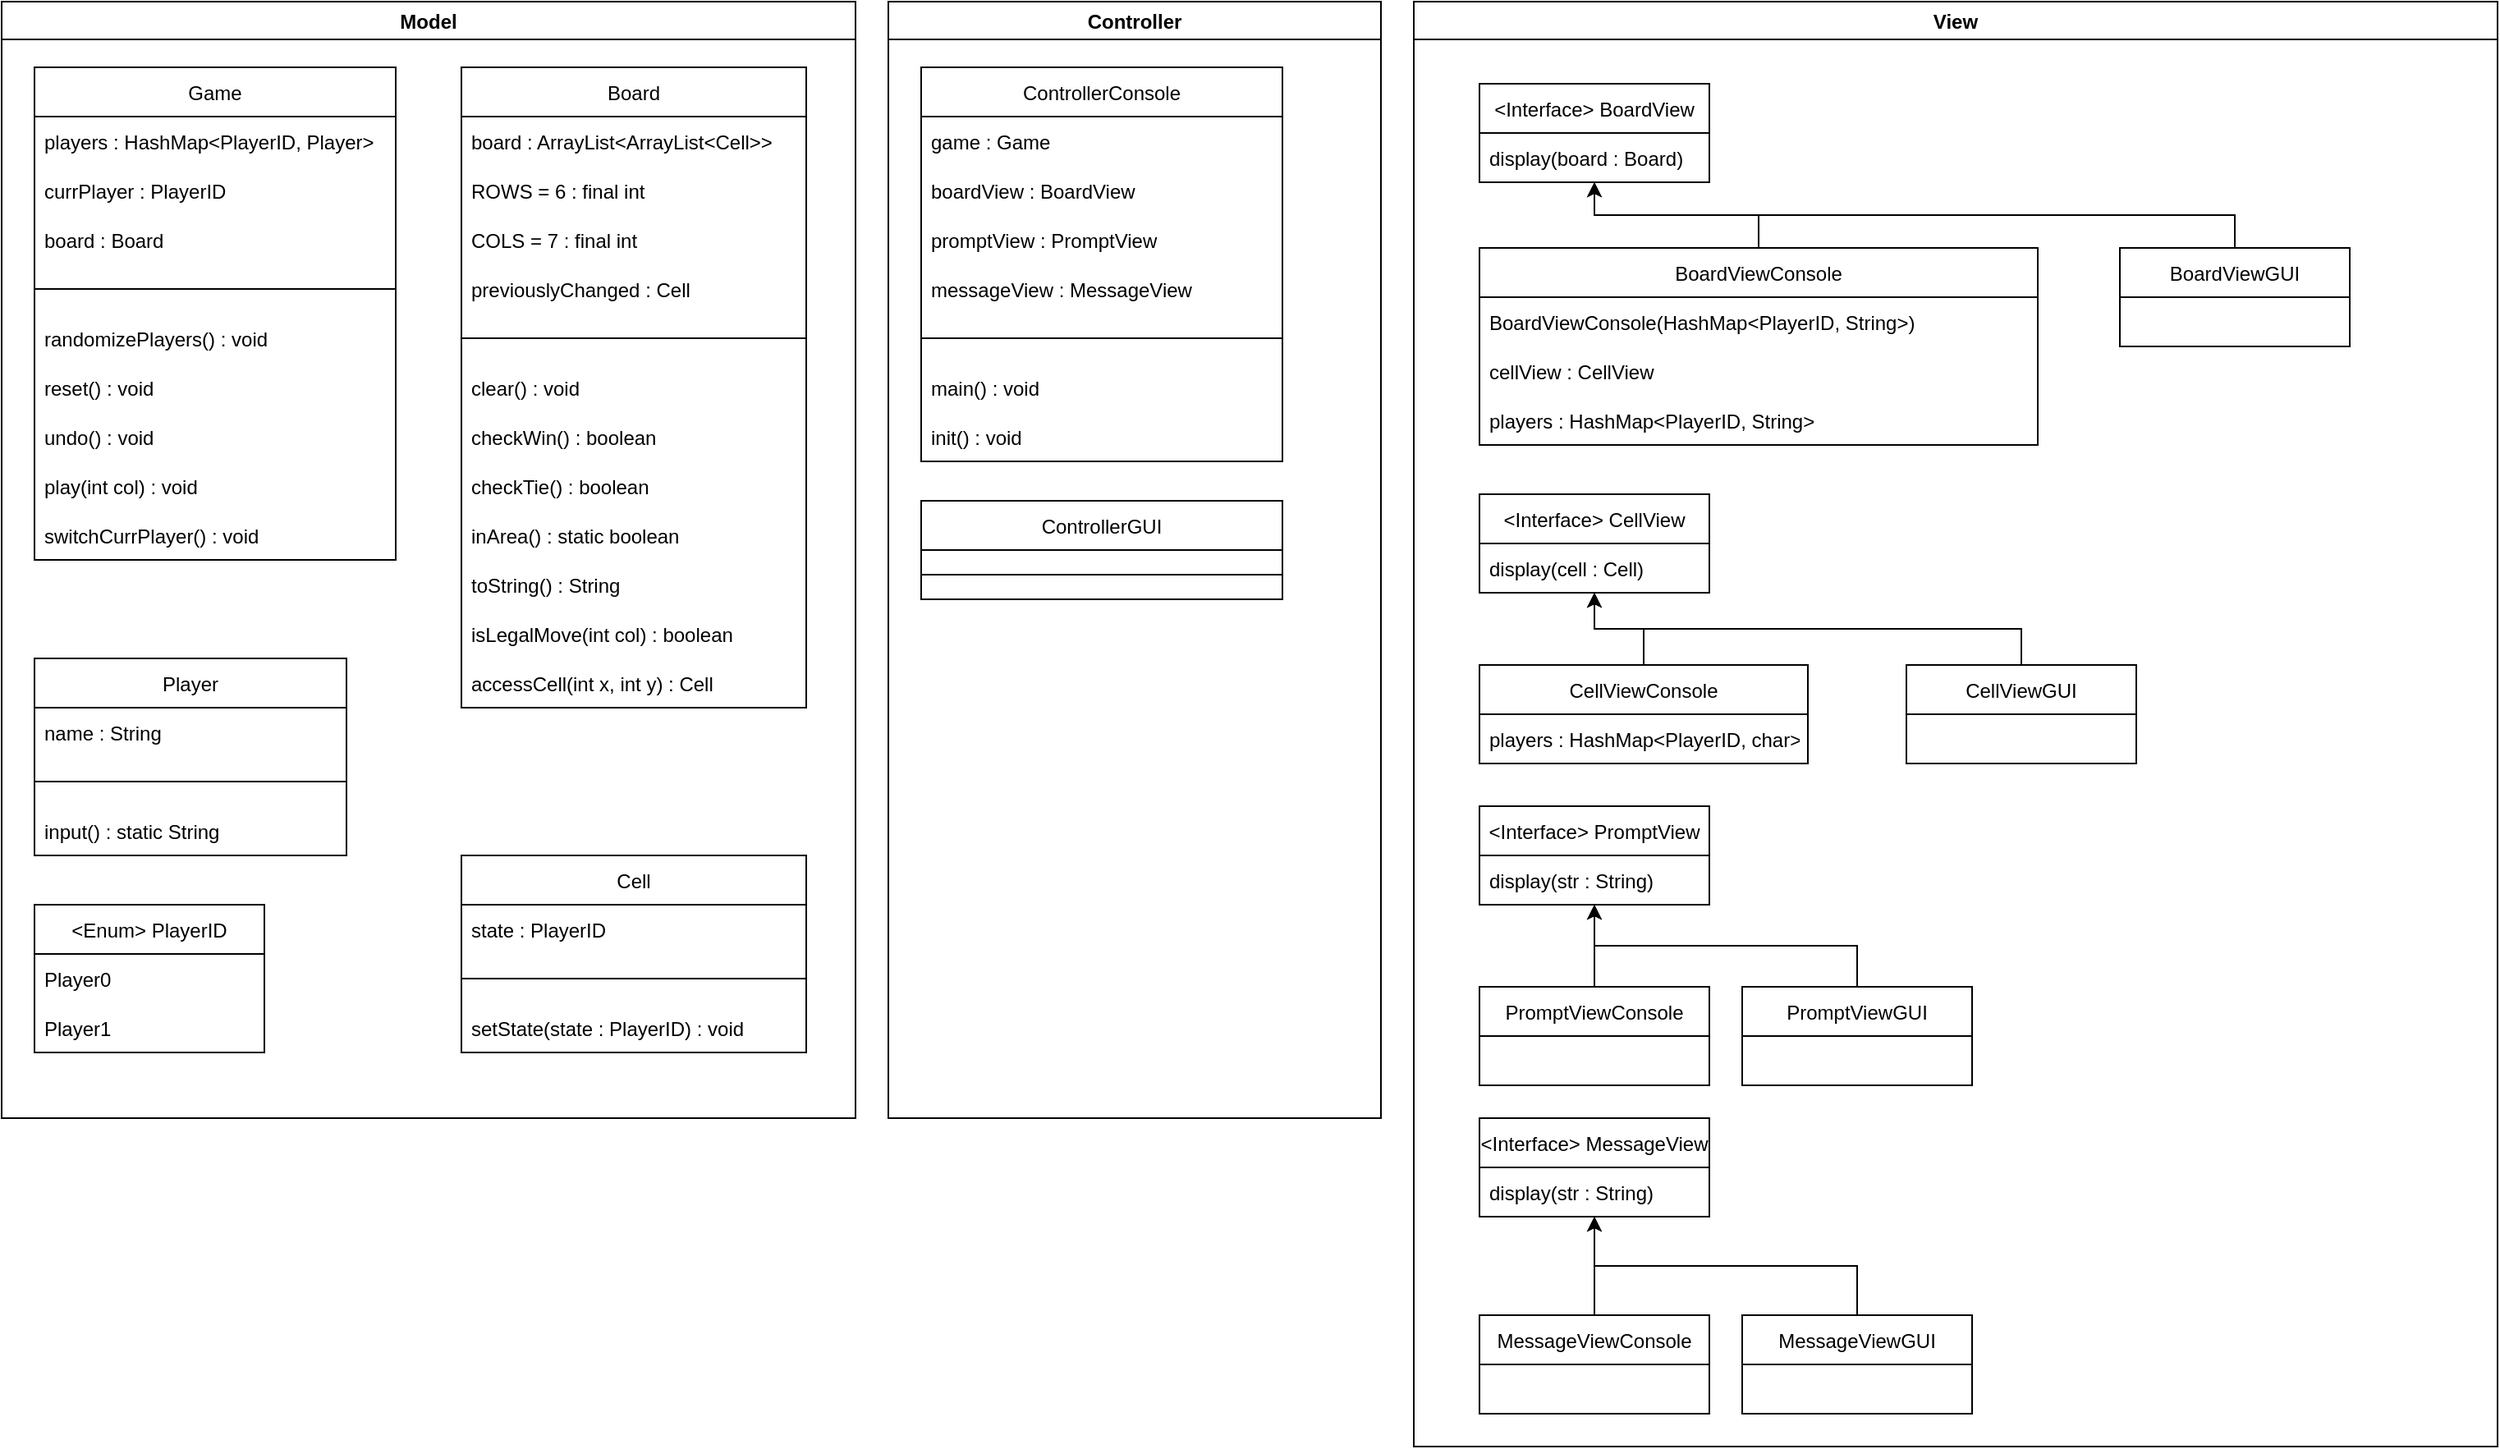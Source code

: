 <mxfile version="16.1.2" type="device"><diagram id="55qoOchoDbkKfNcyNs1X" name="Seite-1"><mxGraphModel dx="1422" dy="865" grid="1" gridSize="10" guides="1" tooltips="1" connect="1" arrows="1" fold="1" page="1" pageScale="1" pageWidth="1169" pageHeight="827" math="0" shadow="0"><root><mxCell id="0"/><mxCell id="1" parent="0"/><mxCell id="aeK6PSM1wbxEZF2i_dPb-26" value="Model" style="swimlane;" parent="1" vertex="1"><mxGeometry x="20" y="20" width="520" height="680" as="geometry"><mxRectangle x="20" y="20" width="70" height="23" as="alternateBounds"/></mxGeometry></mxCell><mxCell id="7gM0cPAbzlSs8EDxjLgw-7" value="Player" style="swimlane;fontStyle=0;childLayout=stackLayout;horizontal=1;startSize=30;horizontalStack=0;resizeParent=1;resizeParentMax=0;resizeLast=0;collapsible=1;marginBottom=0;" parent="aeK6PSM1wbxEZF2i_dPb-26" vertex="1"><mxGeometry x="20" y="400" width="190" height="120" as="geometry"/></mxCell><mxCell id="7gM0cPAbzlSs8EDxjLgw-8" value="name : String" style="text;strokeColor=none;fillColor=none;align=left;verticalAlign=middle;spacingLeft=4;spacingRight=4;overflow=hidden;points=[[0,0.5],[1,0.5]];portConstraint=eastwest;rotatable=0;" parent="7gM0cPAbzlSs8EDxjLgw-7" vertex="1"><mxGeometry y="30" width="190" height="30" as="geometry"/></mxCell><mxCell id="hMJCnBRuXdjVT87RTBBG-34" value="" style="endArrow=none;html=1;rounded=0;exitX=0;exitY=0.5;exitDx=0;exitDy=0;entryX=1;entryY=0.5;entryDx=0;entryDy=0;" parent="7gM0cPAbzlSs8EDxjLgw-7" source="hMJCnBRuXdjVT87RTBBG-33" target="hMJCnBRuXdjVT87RTBBG-33" edge="1"><mxGeometry width="50" height="50" relative="1" as="geometry"><mxPoint x="40" y="-60" as="sourcePoint"/><mxPoint x="90" y="-110" as="targetPoint"/></mxGeometry></mxCell><mxCell id="hMJCnBRuXdjVT87RTBBG-33" value="   " style="text;strokeColor=none;fillColor=none;align=left;verticalAlign=middle;spacingLeft=4;spacingRight=4;overflow=hidden;points=[[0,0.5],[1,0.5]];portConstraint=eastwest;rotatable=0;" parent="7gM0cPAbzlSs8EDxjLgw-7" vertex="1"><mxGeometry y="60" width="190" height="30" as="geometry"/></mxCell><mxCell id="hMJCnBRuXdjVT87RTBBG-8" value="input() : static String" style="text;strokeColor=none;fillColor=none;align=left;verticalAlign=middle;spacingLeft=4;spacingRight=4;overflow=hidden;points=[[0,0.5],[1,0.5]];portConstraint=eastwest;rotatable=0;" parent="7gM0cPAbzlSs8EDxjLgw-7" vertex="1"><mxGeometry y="90" width="190" height="30" as="geometry"/></mxCell><mxCell id="hMJCnBRuXdjVT87RTBBG-2" value="Cell" style="swimlane;fontStyle=0;childLayout=stackLayout;horizontal=1;startSize=30;horizontalStack=0;resizeParent=1;resizeParentMax=0;resizeLast=0;collapsible=1;marginBottom=0;" parent="aeK6PSM1wbxEZF2i_dPb-26" vertex="1"><mxGeometry x="280" y="520" width="210" height="120" as="geometry"/></mxCell><mxCell id="hMJCnBRuXdjVT87RTBBG-4" value="state : PlayerID" style="text;strokeColor=none;fillColor=none;align=left;verticalAlign=middle;spacingLeft=4;spacingRight=4;overflow=hidden;points=[[0,0.5],[1,0.5]];portConstraint=eastwest;rotatable=0;" parent="hMJCnBRuXdjVT87RTBBG-2" vertex="1"><mxGeometry y="30" width="210" height="30" as="geometry"/></mxCell><mxCell id="hMJCnBRuXdjVT87RTBBG-31" value="   " style="text;strokeColor=none;fillColor=none;align=left;verticalAlign=middle;spacingLeft=4;spacingRight=4;overflow=hidden;points=[[0,0.5],[1,0.5]];portConstraint=eastwest;rotatable=0;" parent="hMJCnBRuXdjVT87RTBBG-2" vertex="1"><mxGeometry y="60" width="210" height="30" as="geometry"/></mxCell><mxCell id="hMJCnBRuXdjVT87RTBBG-3" value="setState(state : PlayerID) : void" style="text;strokeColor=none;fillColor=none;align=left;verticalAlign=middle;spacingLeft=4;spacingRight=4;overflow=hidden;points=[[0,0.5],[1,0.5]];portConstraint=eastwest;rotatable=0;" parent="hMJCnBRuXdjVT87RTBBG-2" vertex="1"><mxGeometry y="90" width="210" height="30" as="geometry"/></mxCell><mxCell id="hMJCnBRuXdjVT87RTBBG-32" value="" style="endArrow=none;html=1;rounded=0;exitX=0;exitY=0.5;exitDx=0;exitDy=0;entryX=1;entryY=0.5;entryDx=0;entryDy=0;" parent="hMJCnBRuXdjVT87RTBBG-2" source="hMJCnBRuXdjVT87RTBBG-31" target="hMJCnBRuXdjVT87RTBBG-31" edge="1"><mxGeometry width="50" height="50" relative="1" as="geometry"><mxPoint x="380" y="160" as="sourcePoint"/><mxPoint x="430" y="110" as="targetPoint"/></mxGeometry></mxCell><mxCell id="7gM0cPAbzlSs8EDxjLgw-23" value="Board" style="swimlane;fontStyle=0;childLayout=stackLayout;horizontal=1;startSize=30;horizontalStack=0;resizeParent=1;resizeParentMax=0;resizeLast=0;collapsible=1;marginBottom=0;" parent="aeK6PSM1wbxEZF2i_dPb-26" vertex="1"><mxGeometry x="280" y="40" width="210" height="390" as="geometry"/></mxCell><mxCell id="hMJCnBRuXdjVT87RTBBG-6" value="board : ArrayList&lt;ArrayList&lt;Cell&gt;&gt;" style="text;strokeColor=none;fillColor=none;align=left;verticalAlign=middle;spacingLeft=4;spacingRight=4;overflow=hidden;points=[[0,0.5],[1,0.5]];portConstraint=eastwest;rotatable=0;" parent="7gM0cPAbzlSs8EDxjLgw-23" vertex="1"><mxGeometry y="30" width="210" height="30" as="geometry"/></mxCell><mxCell id="hMJCnBRuXdjVT87RTBBG-10" value="ROWS = 6 : final int" style="text;strokeColor=none;fillColor=none;align=left;verticalAlign=middle;spacingLeft=4;spacingRight=4;overflow=hidden;points=[[0,0.5],[1,0.5]];portConstraint=eastwest;rotatable=0;" parent="7gM0cPAbzlSs8EDxjLgw-23" vertex="1"><mxGeometry y="60" width="210" height="30" as="geometry"/></mxCell><mxCell id="hMJCnBRuXdjVT87RTBBG-11" value="COLS = 7 : final int" style="text;strokeColor=none;fillColor=none;align=left;verticalAlign=middle;spacingLeft=4;spacingRight=4;overflow=hidden;points=[[0,0.5],[1,0.5]];portConstraint=eastwest;rotatable=0;" parent="7gM0cPAbzlSs8EDxjLgw-23" vertex="1"><mxGeometry y="90" width="210" height="30" as="geometry"/></mxCell><mxCell id="hMJCnBRuXdjVT87RTBBG-30" value="" style="endArrow=none;html=1;rounded=0;exitX=0;exitY=0.5;exitDx=0;exitDy=0;entryX=1;entryY=0.5;entryDx=0;entryDy=0;" parent="7gM0cPAbzlSs8EDxjLgw-23" source="hMJCnBRuXdjVT87RTBBG-29" target="hMJCnBRuXdjVT87RTBBG-29" edge="1"><mxGeometry width="50" height="50" relative="1" as="geometry"><mxPoint x="90" y="-30" as="sourcePoint"/><mxPoint x="140" y="-80" as="targetPoint"/></mxGeometry></mxCell><mxCell id="aeK6PSM1wbxEZF2i_dPb-25" value="previouslyChanged : Cell" style="text;strokeColor=none;fillColor=none;align=left;verticalAlign=middle;spacingLeft=4;spacingRight=4;overflow=hidden;points=[[0,0.5],[1,0.5]];portConstraint=eastwest;rotatable=0;" parent="7gM0cPAbzlSs8EDxjLgw-23" vertex="1"><mxGeometry y="120" width="210" height="30" as="geometry"/></mxCell><mxCell id="hMJCnBRuXdjVT87RTBBG-29" value="   " style="text;strokeColor=none;fillColor=none;align=left;verticalAlign=middle;spacingLeft=4;spacingRight=4;overflow=hidden;points=[[0,0.5],[1,0.5]];portConstraint=eastwest;rotatable=0;" parent="7gM0cPAbzlSs8EDxjLgw-23" vertex="1"><mxGeometry y="150" width="210" height="30" as="geometry"/></mxCell><mxCell id="7gM0cPAbzlSs8EDxjLgw-24" value="clear() : void" style="text;strokeColor=none;fillColor=none;align=left;verticalAlign=middle;spacingLeft=4;spacingRight=4;overflow=hidden;points=[[0,0.5],[1,0.5]];portConstraint=eastwest;rotatable=0;" parent="7gM0cPAbzlSs8EDxjLgw-23" vertex="1"><mxGeometry y="180" width="210" height="30" as="geometry"/></mxCell><mxCell id="7gM0cPAbzlSs8EDxjLgw-25" value="checkWin() : boolean" style="text;strokeColor=none;fillColor=none;align=left;verticalAlign=middle;spacingLeft=4;spacingRight=4;overflow=hidden;points=[[0,0.5],[1,0.5]];portConstraint=eastwest;rotatable=0;" parent="7gM0cPAbzlSs8EDxjLgw-23" vertex="1"><mxGeometry y="210" width="210" height="30" as="geometry"/></mxCell><mxCell id="7gM0cPAbzlSs8EDxjLgw-26" value="checkTie() : boolean" style="text;strokeColor=none;fillColor=none;align=left;verticalAlign=middle;spacingLeft=4;spacingRight=4;overflow=hidden;points=[[0,0.5],[1,0.5]];portConstraint=eastwest;rotatable=0;" parent="7gM0cPAbzlSs8EDxjLgw-23" vertex="1"><mxGeometry y="240" width="210" height="30" as="geometry"/></mxCell><mxCell id="hMJCnBRuXdjVT87RTBBG-12" value="inArea() : static boolean" style="text;strokeColor=none;fillColor=none;align=left;verticalAlign=middle;spacingLeft=4;spacingRight=4;overflow=hidden;points=[[0,0.5],[1,0.5]];portConstraint=eastwest;rotatable=0;" parent="7gM0cPAbzlSs8EDxjLgw-23" vertex="1"><mxGeometry y="270" width="210" height="30" as="geometry"/></mxCell><mxCell id="hMJCnBRuXdjVT87RTBBG-14" value="toString() : String" style="text;strokeColor=none;fillColor=none;align=left;verticalAlign=middle;spacingLeft=4;spacingRight=4;overflow=hidden;points=[[0,0.5],[1,0.5]];portConstraint=eastwest;rotatable=0;" parent="7gM0cPAbzlSs8EDxjLgw-23" vertex="1"><mxGeometry y="300" width="210" height="30" as="geometry"/></mxCell><mxCell id="hMJCnBRuXdjVT87RTBBG-38" value="isLegalMove(int col) : boolean" style="text;strokeColor=none;fillColor=none;align=left;verticalAlign=middle;spacingLeft=4;spacingRight=4;overflow=hidden;points=[[0,0.5],[1,0.5]];portConstraint=eastwest;rotatable=0;" parent="7gM0cPAbzlSs8EDxjLgw-23" vertex="1"><mxGeometry y="330" width="210" height="30" as="geometry"/></mxCell><mxCell id="hMJCnBRuXdjVT87RTBBG-13" value="accessCell(int x, int y) : Cell" style="text;strokeColor=none;fillColor=none;align=left;verticalAlign=middle;spacingLeft=4;spacingRight=4;overflow=hidden;points=[[0,0.5],[1,0.5]];portConstraint=eastwest;rotatable=0;" parent="7gM0cPAbzlSs8EDxjLgw-23" vertex="1"><mxGeometry y="360" width="210" height="30" as="geometry"/></mxCell><mxCell id="aeK6PSM1wbxEZF2i_dPb-36" value="&lt;Enum&gt; PlayerID" style="swimlane;fontStyle=0;childLayout=stackLayout;horizontal=1;startSize=30;horizontalStack=0;resizeParent=1;resizeParentMax=0;resizeLast=0;collapsible=1;marginBottom=0;" parent="aeK6PSM1wbxEZF2i_dPb-26" vertex="1"><mxGeometry x="20" y="550" width="140" height="90" as="geometry"/></mxCell><mxCell id="aeK6PSM1wbxEZF2i_dPb-38" value="Player0" style="text;strokeColor=none;fillColor=none;align=left;verticalAlign=middle;spacingLeft=4;spacingRight=4;overflow=hidden;points=[[0,0.5],[1,0.5]];portConstraint=eastwest;rotatable=0;" parent="aeK6PSM1wbxEZF2i_dPb-36" vertex="1"><mxGeometry y="30" width="140" height="30" as="geometry"/></mxCell><mxCell id="aeK6PSM1wbxEZF2i_dPb-37" value="Player1" style="text;strokeColor=none;fillColor=none;align=left;verticalAlign=middle;spacingLeft=4;spacingRight=4;overflow=hidden;points=[[0,0.5],[1,0.5]];portConstraint=eastwest;rotatable=0;" parent="aeK6PSM1wbxEZF2i_dPb-36" vertex="1"><mxGeometry y="60" width="140" height="30" as="geometry"/></mxCell><mxCell id="aeK6PSM1wbxEZF2i_dPb-41" value="Game" style="swimlane;fontStyle=0;childLayout=stackLayout;horizontal=1;startSize=30;horizontalStack=0;resizeParent=1;resizeParentMax=0;resizeLast=0;collapsible=1;marginBottom=0;" parent="aeK6PSM1wbxEZF2i_dPb-26" vertex="1"><mxGeometry x="20" y="40" width="220" height="300" as="geometry"/></mxCell><mxCell id="7gM0cPAbzlSs8EDxjLgw-2" value="players : HashMap&lt;PlayerID, Player&gt;" style="text;strokeColor=none;fillColor=none;align=left;verticalAlign=middle;spacingLeft=4;spacingRight=4;overflow=hidden;points=[[0,0.5],[1,0.5]];portConstraint=eastwest;rotatable=0;" parent="aeK6PSM1wbxEZF2i_dPb-41" vertex="1"><mxGeometry y="30" width="220" height="30" as="geometry"/></mxCell><mxCell id="aeK6PSM1wbxEZF2i_dPb-46" value="" style="endArrow=none;html=1;rounded=0;exitX=0;exitY=0.5;exitDx=0;exitDy=0;entryX=1;entryY=0.5;entryDx=0;entryDy=0;" parent="aeK6PSM1wbxEZF2i_dPb-41" source="aeK6PSM1wbxEZF2i_dPb-47" target="aeK6PSM1wbxEZF2i_dPb-47" edge="1"><mxGeometry width="50" height="50" relative="1" as="geometry"><mxPoint x="-500" y="-95" as="sourcePoint"/><mxPoint x="-450" y="-145" as="targetPoint"/></mxGeometry></mxCell><mxCell id="aeK6PSM1wbxEZF2i_dPb-35" value="currPlayer : PlayerID" style="text;strokeColor=none;fillColor=none;align=left;verticalAlign=middle;spacingLeft=4;spacingRight=4;overflow=hidden;points=[[0,0.5],[1,0.5]];portConstraint=eastwest;rotatable=0;" parent="aeK6PSM1wbxEZF2i_dPb-41" vertex="1"><mxGeometry y="60" width="220" height="30" as="geometry"/></mxCell><mxCell id="7gM0cPAbzlSs8EDxjLgw-3" value="board : Board" style="text;strokeColor=none;fillColor=none;align=left;verticalAlign=middle;spacingLeft=4;spacingRight=4;overflow=hidden;points=[[0,0.5],[1,0.5]];portConstraint=eastwest;rotatable=0;" parent="aeK6PSM1wbxEZF2i_dPb-41" vertex="1"><mxGeometry y="90" width="220" height="30" as="geometry"/></mxCell><mxCell id="aeK6PSM1wbxEZF2i_dPb-47" value="   " style="text;strokeColor=none;fillColor=none;align=left;verticalAlign=middle;spacingLeft=4;spacingRight=4;overflow=hidden;points=[[0,0.5],[1,0.5]];portConstraint=eastwest;rotatable=0;" parent="aeK6PSM1wbxEZF2i_dPb-41" vertex="1"><mxGeometry y="120" width="220" height="30" as="geometry"/></mxCell><mxCell id="aeK6PSM1wbxEZF2i_dPb-51" value="randomizePlayers() : void" style="text;strokeColor=none;fillColor=none;align=left;verticalAlign=middle;spacingLeft=4;spacingRight=4;overflow=hidden;points=[[0,0.5],[1,0.5]];portConstraint=eastwest;rotatable=0;" parent="aeK6PSM1wbxEZF2i_dPb-41" vertex="1"><mxGeometry y="150" width="220" height="30" as="geometry"/></mxCell><mxCell id="hMJCnBRuXdjVT87RTBBG-16" value="reset() : void" style="text;strokeColor=none;fillColor=none;align=left;verticalAlign=middle;spacingLeft=4;spacingRight=4;overflow=hidden;points=[[0,0.5],[1,0.5]];portConstraint=eastwest;rotatable=0;" parent="aeK6PSM1wbxEZF2i_dPb-41" vertex="1"><mxGeometry y="180" width="220" height="30" as="geometry"/></mxCell><mxCell id="aeK6PSM1wbxEZF2i_dPb-24" value="undo() : void" style="text;strokeColor=none;fillColor=none;align=left;verticalAlign=middle;spacingLeft=4;spacingRight=4;overflow=hidden;points=[[0,0.5],[1,0.5]];portConstraint=eastwest;rotatable=0;" parent="aeK6PSM1wbxEZF2i_dPb-41" vertex="1"><mxGeometry y="210" width="220" height="30" as="geometry"/></mxCell><mxCell id="hMJCnBRuXdjVT87RTBBG-37" value="play(int col) : void" style="text;strokeColor=none;fillColor=none;align=left;verticalAlign=middle;spacingLeft=4;spacingRight=4;overflow=hidden;points=[[0,0.5],[1,0.5]];portConstraint=eastwest;rotatable=0;" parent="aeK6PSM1wbxEZF2i_dPb-41" vertex="1"><mxGeometry y="240" width="220" height="30" as="geometry"/></mxCell><mxCell id="aeK6PSM1wbxEZF2i_dPb-40" value="switchCurrPlayer() : void" style="text;strokeColor=none;fillColor=none;align=left;verticalAlign=middle;spacingLeft=4;spacingRight=4;overflow=hidden;points=[[0,0.5],[1,0.5]];portConstraint=eastwest;rotatable=0;" parent="aeK6PSM1wbxEZF2i_dPb-41" vertex="1"><mxGeometry y="270" width="220" height="30" as="geometry"/></mxCell><mxCell id="aeK6PSM1wbxEZF2i_dPb-27" value="Controller" style="swimlane;" parent="1" vertex="1"><mxGeometry x="560" y="20" width="300" height="680" as="geometry"/></mxCell><mxCell id="7gM0cPAbzlSs8EDxjLgw-1" value="ControllerConsole" style="swimlane;fontStyle=0;childLayout=stackLayout;horizontal=1;startSize=30;horizontalStack=0;resizeParent=1;resizeParentMax=0;resizeLast=0;collapsible=1;marginBottom=0;" parent="aeK6PSM1wbxEZF2i_dPb-27" vertex="1"><mxGeometry x="20" y="40" width="220" height="240" as="geometry"/></mxCell><mxCell id="hMJCnBRuXdjVT87RTBBG-36" value="" style="endArrow=none;html=1;rounded=0;exitX=0;exitY=0.5;exitDx=0;exitDy=0;entryX=1;entryY=0.5;entryDx=0;entryDy=0;" parent="7gM0cPAbzlSs8EDxjLgw-1" source="hMJCnBRuXdjVT87RTBBG-35" target="hMJCnBRuXdjVT87RTBBG-35" edge="1"><mxGeometry width="50" height="50" relative="1" as="geometry"><mxPoint x="60" y="-60" as="sourcePoint"/><mxPoint x="110" y="-110" as="targetPoint"/></mxGeometry></mxCell><mxCell id="XOtsaNHWU7CdAVxhPPS--1" value="game : Game" style="text;strokeColor=none;fillColor=none;align=left;verticalAlign=middle;spacingLeft=4;spacingRight=4;overflow=hidden;points=[[0,0.5],[1,0.5]];portConstraint=eastwest;rotatable=0;" parent="7gM0cPAbzlSs8EDxjLgw-1" vertex="1"><mxGeometry y="30" width="220" height="30" as="geometry"/></mxCell><mxCell id="aeK6PSM1wbxEZF2i_dPb-31" value="boardView : BoardView" style="text;strokeColor=none;fillColor=none;align=left;verticalAlign=middle;spacingLeft=4;spacingRight=4;overflow=hidden;points=[[0,0.5],[1,0.5]];portConstraint=eastwest;rotatable=0;" parent="7gM0cPAbzlSs8EDxjLgw-1" vertex="1"><mxGeometry y="60" width="220" height="30" as="geometry"/></mxCell><mxCell id="aeK6PSM1wbxEZF2i_dPb-32" value="promptView : PromptView" style="text;strokeColor=none;fillColor=none;align=left;verticalAlign=middle;spacingLeft=4;spacingRight=4;overflow=hidden;points=[[0,0.5],[1,0.5]];portConstraint=eastwest;rotatable=0;" parent="7gM0cPAbzlSs8EDxjLgw-1" vertex="1"><mxGeometry y="90" width="220" height="30" as="geometry"/></mxCell><mxCell id="aeK6PSM1wbxEZF2i_dPb-33" value="messageView : MessageView" style="text;strokeColor=none;fillColor=none;align=left;verticalAlign=middle;spacingLeft=4;spacingRight=4;overflow=hidden;points=[[0,0.5],[1,0.5]];portConstraint=eastwest;rotatable=0;" parent="7gM0cPAbzlSs8EDxjLgw-1" vertex="1"><mxGeometry y="120" width="220" height="30" as="geometry"/></mxCell><mxCell id="hMJCnBRuXdjVT87RTBBG-35" value="   " style="text;strokeColor=none;fillColor=none;align=left;verticalAlign=middle;spacingLeft=4;spacingRight=4;overflow=hidden;points=[[0,0.5],[1,0.5]];portConstraint=eastwest;rotatable=0;" parent="7gM0cPAbzlSs8EDxjLgw-1" vertex="1"><mxGeometry y="150" width="220" height="30" as="geometry"/></mxCell><mxCell id="aeK6PSM1wbxEZF2i_dPb-30" value="main() : void" style="text;strokeColor=none;fillColor=none;align=left;verticalAlign=middle;spacingLeft=4;spacingRight=4;overflow=hidden;points=[[0,0.5],[1,0.5]];portConstraint=eastwest;rotatable=0;" parent="7gM0cPAbzlSs8EDxjLgw-1" vertex="1"><mxGeometry y="180" width="220" height="30" as="geometry"/></mxCell><mxCell id="hMJCnBRuXdjVT87RTBBG-15" value="init() : void" style="text;strokeColor=none;fillColor=none;align=left;verticalAlign=middle;spacingLeft=4;spacingRight=4;overflow=hidden;points=[[0,0.5],[1,0.5]];portConstraint=eastwest;rotatable=0;" parent="7gM0cPAbzlSs8EDxjLgw-1" vertex="1"><mxGeometry y="210" width="220" height="30" as="geometry"/></mxCell><mxCell id="hMJCnBRuXdjVT87RTBBG-17" value="ControllerGUI" style="swimlane;fontStyle=0;childLayout=stackLayout;horizontal=1;startSize=30;horizontalStack=0;resizeParent=1;resizeParentMax=0;resizeLast=0;collapsible=1;marginBottom=0;" parent="aeK6PSM1wbxEZF2i_dPb-27" vertex="1"><mxGeometry x="20" y="304" width="220" height="60" as="geometry"/></mxCell><mxCell id="hMJCnBRuXdjVT87RTBBG-26" value=" " style="text;strokeColor=none;fillColor=none;align=left;verticalAlign=middle;spacingLeft=4;spacingRight=4;overflow=hidden;points=[[0,0.5],[1,0.5]];portConstraint=eastwest;rotatable=0;" parent="hMJCnBRuXdjVT87RTBBG-17" vertex="1"><mxGeometry y="30" width="220" height="30" as="geometry"/></mxCell><mxCell id="hMJCnBRuXdjVT87RTBBG-27" value="" style="endArrow=none;html=1;rounded=0;exitX=0;exitY=0.5;exitDx=0;exitDy=0;entryX=1;entryY=0.5;entryDx=0;entryDy=0;" parent="hMJCnBRuXdjVT87RTBBG-17" source="hMJCnBRuXdjVT87RTBBG-26" target="hMJCnBRuXdjVT87RTBBG-26" edge="1"><mxGeometry width="50" height="50" relative="1" as="geometry"><mxPoint x="90" y="100" as="sourcePoint"/><mxPoint x="140" y="50" as="targetPoint"/></mxGeometry></mxCell><mxCell id="aeK6PSM1wbxEZF2i_dPb-28" value="View" style="swimlane;" parent="1" vertex="1"><mxGeometry x="880" y="20" width="660" height="880" as="geometry"/></mxCell><mxCell id="7gM0cPAbzlSs8EDxjLgw-15" value="&lt;Interface&gt; BoardView" style="swimlane;fontStyle=0;childLayout=stackLayout;horizontal=1;startSize=30;horizontalStack=0;resizeParent=1;resizeParentMax=0;resizeLast=0;collapsible=1;marginBottom=0;" parent="aeK6PSM1wbxEZF2i_dPb-28" vertex="1"><mxGeometry x="40" y="50" width="140" height="60" as="geometry"/></mxCell><mxCell id="7gM0cPAbzlSs8EDxjLgw-16" value="display(board : Board)" style="text;strokeColor=none;fillColor=none;align=left;verticalAlign=middle;spacingLeft=4;spacingRight=4;overflow=hidden;points=[[0,0.5],[1,0.5]];portConstraint=eastwest;rotatable=0;" parent="7gM0cPAbzlSs8EDxjLgw-15" vertex="1"><mxGeometry y="30" width="140" height="30" as="geometry"/></mxCell><mxCell id="aeK6PSM1wbxEZF2i_dPb-20" style="edgeStyle=orthogonalEdgeStyle;rounded=0;orthogonalLoop=1;jettySize=auto;html=1;exitX=0.5;exitY=0;exitDx=0;exitDy=0;" parent="aeK6PSM1wbxEZF2i_dPb-28" source="aeK6PSM1wbxEZF2i_dPb-5" target="7gM0cPAbzlSs8EDxjLgw-15" edge="1"><mxGeometry relative="1" as="geometry"/></mxCell><mxCell id="aeK6PSM1wbxEZF2i_dPb-5" value="BoardViewGUI" style="swimlane;fontStyle=0;childLayout=stackLayout;horizontal=1;startSize=30;horizontalStack=0;resizeParent=1;resizeParentMax=0;resizeLast=0;collapsible=1;marginBottom=0;" parent="aeK6PSM1wbxEZF2i_dPb-28" vertex="1"><mxGeometry x="430" y="150" width="140" height="60" as="geometry"/></mxCell><mxCell id="aeK6PSM1wbxEZF2i_dPb-16" style="edgeStyle=orthogonalEdgeStyle;rounded=0;orthogonalLoop=1;jettySize=auto;html=1;exitX=0.5;exitY=0;exitDx=0;exitDy=0;" parent="aeK6PSM1wbxEZF2i_dPb-28" source="aeK6PSM1wbxEZF2i_dPb-12" target="7gM0cPAbzlSs8EDxjLgw-15" edge="1"><mxGeometry relative="1" as="geometry"/></mxCell><mxCell id="aeK6PSM1wbxEZF2i_dPb-12" value="BoardViewConsole" style="swimlane;fontStyle=0;childLayout=stackLayout;horizontal=1;startSize=30;horizontalStack=0;resizeParent=1;resizeParentMax=0;resizeLast=0;collapsible=1;marginBottom=0;" parent="aeK6PSM1wbxEZF2i_dPb-28" vertex="1"><mxGeometry x="40" y="150" width="340" height="120" as="geometry"/></mxCell><mxCell id="aeK6PSM1wbxEZF2i_dPb-48" value="BoardViewConsole(HashMap&lt;PlayerID, String&gt;)" style="text;strokeColor=none;fillColor=none;align=left;verticalAlign=middle;spacingLeft=4;spacingRight=4;overflow=hidden;points=[[0,0.5],[1,0.5]];portConstraint=eastwest;rotatable=0;" parent="aeK6PSM1wbxEZF2i_dPb-12" vertex="1"><mxGeometry y="30" width="340" height="30" as="geometry"/></mxCell><mxCell id="XOtsaNHWU7CdAVxhPPS--3" value="cellView : CellView" style="text;strokeColor=none;fillColor=none;align=left;verticalAlign=middle;spacingLeft=4;spacingRight=4;overflow=hidden;points=[[0,0.5],[1,0.5]];portConstraint=eastwest;rotatable=0;" parent="aeK6PSM1wbxEZF2i_dPb-12" vertex="1"><mxGeometry y="60" width="340" height="30" as="geometry"/></mxCell><mxCell id="aeK6PSM1wbxEZF2i_dPb-49" value="players : HashMap&lt;PlayerID, String&gt;" style="text;strokeColor=none;fillColor=none;align=left;verticalAlign=middle;spacingLeft=4;spacingRight=4;overflow=hidden;points=[[0,0.5],[1,0.5]];portConstraint=eastwest;rotatable=0;" parent="aeK6PSM1wbxEZF2i_dPb-12" vertex="1"><mxGeometry y="90" width="340" height="30" as="geometry"/></mxCell><mxCell id="7gM0cPAbzlSs8EDxjLgw-19" value="&lt;Interface&gt; CellView" style="swimlane;fontStyle=0;childLayout=stackLayout;horizontal=1;startSize=30;horizontalStack=0;resizeParent=1;resizeParentMax=0;resizeLast=0;collapsible=1;marginBottom=0;" parent="aeK6PSM1wbxEZF2i_dPb-28" vertex="1"><mxGeometry x="40" y="300" width="140" height="60" as="geometry"/></mxCell><mxCell id="7gM0cPAbzlSs8EDxjLgw-20" value="display(cell : Cell)" style="text;strokeColor=none;fillColor=none;align=left;verticalAlign=middle;spacingLeft=4;spacingRight=4;overflow=hidden;points=[[0,0.5],[1,0.5]];portConstraint=eastwest;rotatable=0;" parent="7gM0cPAbzlSs8EDxjLgw-19" vertex="1"><mxGeometry y="30" width="140" height="30" as="geometry"/></mxCell><mxCell id="aeK6PSM1wbxEZF2i_dPb-22" style="edgeStyle=orthogonalEdgeStyle;rounded=0;orthogonalLoop=1;jettySize=auto;html=1;exitX=0.5;exitY=0;exitDx=0;exitDy=0;" parent="aeK6PSM1wbxEZF2i_dPb-28" source="aeK6PSM1wbxEZF2i_dPb-9" target="7gM0cPAbzlSs8EDxjLgw-19" edge="1"><mxGeometry relative="1" as="geometry"/></mxCell><mxCell id="aeK6PSM1wbxEZF2i_dPb-9" value="CellViewGUI" style="swimlane;fontStyle=0;childLayout=stackLayout;horizontal=1;startSize=30;horizontalStack=0;resizeParent=1;resizeParentMax=0;resizeLast=0;collapsible=1;marginBottom=0;" parent="aeK6PSM1wbxEZF2i_dPb-28" vertex="1"><mxGeometry x="300" y="404" width="140" height="60" as="geometry"/></mxCell><mxCell id="aeK6PSM1wbxEZF2i_dPb-17" style="edgeStyle=orthogonalEdgeStyle;rounded=0;orthogonalLoop=1;jettySize=auto;html=1;exitX=0.5;exitY=0;exitDx=0;exitDy=0;" parent="aeK6PSM1wbxEZF2i_dPb-28" source="aeK6PSM1wbxEZF2i_dPb-13" target="7gM0cPAbzlSs8EDxjLgw-19" edge="1"><mxGeometry relative="1" as="geometry"/></mxCell><mxCell id="aeK6PSM1wbxEZF2i_dPb-13" value="CellViewConsole" style="swimlane;fontStyle=0;childLayout=stackLayout;horizontal=1;startSize=30;horizontalStack=0;resizeParent=1;resizeParentMax=0;resizeLast=0;collapsible=1;marginBottom=0;" parent="aeK6PSM1wbxEZF2i_dPb-28" vertex="1"><mxGeometry x="40" y="404" width="200" height="60" as="geometry"/></mxCell><mxCell id="XOtsaNHWU7CdAVxhPPS--4" value="players : HashMap&lt;PlayerID, char&gt;" style="text;strokeColor=none;fillColor=none;align=left;verticalAlign=middle;spacingLeft=4;spacingRight=4;overflow=hidden;points=[[0,0.5],[1,0.5]];portConstraint=eastwest;rotatable=0;" parent="aeK6PSM1wbxEZF2i_dPb-13" vertex="1"><mxGeometry y="30" width="200" height="30" as="geometry"/></mxCell><mxCell id="aeK6PSM1wbxEZF2i_dPb-3" value="&lt;Interface&gt; PromptView" style="swimlane;fontStyle=0;childLayout=stackLayout;horizontal=1;startSize=30;horizontalStack=0;resizeParent=1;resizeParentMax=0;resizeLast=0;collapsible=1;marginBottom=0;" parent="aeK6PSM1wbxEZF2i_dPb-28" vertex="1"><mxGeometry x="40" y="490" width="140" height="60" as="geometry"/></mxCell><mxCell id="aeK6PSM1wbxEZF2i_dPb-4" value="display(str : String)" style="text;strokeColor=none;fillColor=none;align=left;verticalAlign=middle;spacingLeft=4;spacingRight=4;overflow=hidden;points=[[0,0.5],[1,0.5]];portConstraint=eastwest;rotatable=0;" parent="aeK6PSM1wbxEZF2i_dPb-3" vertex="1"><mxGeometry y="30" width="140" height="30" as="geometry"/></mxCell><mxCell id="aeK6PSM1wbxEZF2i_dPb-23" style="edgeStyle=orthogonalEdgeStyle;rounded=0;orthogonalLoop=1;jettySize=auto;html=1;exitX=0.5;exitY=0;exitDx=0;exitDy=0;" parent="aeK6PSM1wbxEZF2i_dPb-28" source="aeK6PSM1wbxEZF2i_dPb-11" target="aeK6PSM1wbxEZF2i_dPb-3" edge="1"><mxGeometry relative="1" as="geometry"/></mxCell><mxCell id="aeK6PSM1wbxEZF2i_dPb-11" value="PromptViewGUI" style="swimlane;fontStyle=0;childLayout=stackLayout;horizontal=1;startSize=30;horizontalStack=0;resizeParent=1;resizeParentMax=0;resizeLast=0;collapsible=1;marginBottom=0;" parent="aeK6PSM1wbxEZF2i_dPb-28" vertex="1"><mxGeometry x="200" y="600" width="140" height="60" as="geometry"/></mxCell><mxCell id="aeK6PSM1wbxEZF2i_dPb-19" style="edgeStyle=orthogonalEdgeStyle;rounded=0;orthogonalLoop=1;jettySize=auto;html=1;exitX=0.5;exitY=0;exitDx=0;exitDy=0;" parent="aeK6PSM1wbxEZF2i_dPb-28" source="aeK6PSM1wbxEZF2i_dPb-15" target="aeK6PSM1wbxEZF2i_dPb-3" edge="1"><mxGeometry relative="1" as="geometry"/></mxCell><mxCell id="aeK6PSM1wbxEZF2i_dPb-15" value="PromptViewConsole" style="swimlane;fontStyle=0;childLayout=stackLayout;horizontal=1;startSize=30;horizontalStack=0;resizeParent=1;resizeParentMax=0;resizeLast=0;collapsible=1;marginBottom=0;" parent="aeK6PSM1wbxEZF2i_dPb-28" vertex="1"><mxGeometry x="40" y="600" width="140" height="60" as="geometry"/></mxCell><mxCell id="aeK6PSM1wbxEZF2i_dPb-1" value="&lt;Interface&gt; MessageView" style="swimlane;fontStyle=0;childLayout=stackLayout;horizontal=1;startSize=30;horizontalStack=0;resizeParent=1;resizeParentMax=0;resizeLast=0;collapsible=1;marginBottom=0;" parent="aeK6PSM1wbxEZF2i_dPb-28" vertex="1"><mxGeometry x="40" y="680" width="140" height="60" as="geometry"/></mxCell><mxCell id="aeK6PSM1wbxEZF2i_dPb-2" value="display(str : String)" style="text;strokeColor=none;fillColor=none;align=left;verticalAlign=middle;spacingLeft=4;spacingRight=4;overflow=hidden;points=[[0,0.5],[1,0.5]];portConstraint=eastwest;rotatable=0;" parent="aeK6PSM1wbxEZF2i_dPb-1" vertex="1"><mxGeometry y="30" width="140" height="30" as="geometry"/></mxCell><mxCell id="aeK6PSM1wbxEZF2i_dPb-21" style="edgeStyle=orthogonalEdgeStyle;rounded=0;orthogonalLoop=1;jettySize=auto;html=1;exitX=0.5;exitY=0;exitDx=0;exitDy=0;" parent="aeK6PSM1wbxEZF2i_dPb-28" source="aeK6PSM1wbxEZF2i_dPb-10" target="aeK6PSM1wbxEZF2i_dPb-1" edge="1"><mxGeometry relative="1" as="geometry"/></mxCell><mxCell id="aeK6PSM1wbxEZF2i_dPb-10" value="MessageViewGUI" style="swimlane;fontStyle=0;childLayout=stackLayout;horizontal=1;startSize=30;horizontalStack=0;resizeParent=1;resizeParentMax=0;resizeLast=0;collapsible=1;marginBottom=0;" parent="aeK6PSM1wbxEZF2i_dPb-28" vertex="1"><mxGeometry x="200" y="800" width="140" height="60" as="geometry"/></mxCell><mxCell id="aeK6PSM1wbxEZF2i_dPb-18" style="edgeStyle=orthogonalEdgeStyle;rounded=0;orthogonalLoop=1;jettySize=auto;html=1;exitX=0.5;exitY=0;exitDx=0;exitDy=0;" parent="aeK6PSM1wbxEZF2i_dPb-28" source="aeK6PSM1wbxEZF2i_dPb-14" target="aeK6PSM1wbxEZF2i_dPb-1" edge="1"><mxGeometry relative="1" as="geometry"/></mxCell><mxCell id="aeK6PSM1wbxEZF2i_dPb-14" value="MessageViewConsole" style="swimlane;fontStyle=0;childLayout=stackLayout;horizontal=1;startSize=30;horizontalStack=0;resizeParent=1;resizeParentMax=0;resizeLast=0;collapsible=1;marginBottom=0;" parent="aeK6PSM1wbxEZF2i_dPb-28" vertex="1"><mxGeometry x="40" y="800" width="140" height="60" as="geometry"/></mxCell></root></mxGraphModel></diagram></mxfile>